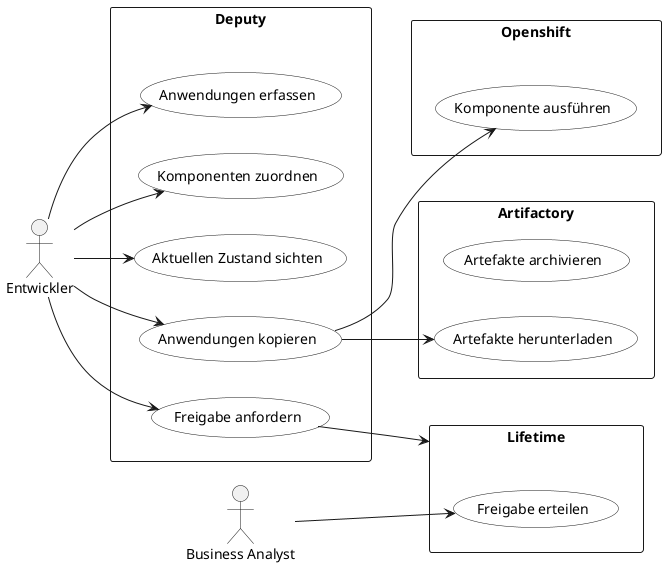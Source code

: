@startuml Anwendungsfälle

left to right direction

skinparam Shadowing false
skinparam Monochrome true

skinparam UsecaseBackgroundColor white
skinparam RectangleBackgroundColor white
skinparam RectangleFontStyle bold

actor "Entwickler" as dev
actor "Business Analyst" as ba

rectangle "Deputy" {
    usecase "Anwendungen erfassen" as create_app
    usecase "Komponenten zuordnen" as assign_component
    usecase "Aktuellen Zustand sichten" as review
    usecase "Anwendungen kopieren" as copy
    usecase "Freigabe anfordern" as request_signoff
}

rectangle "Openshift" {
    usecase "Komponente ausführen" as run_component
}

rectangle "Artifactory" {
    usecase "Artefakte archivieren" as archive_artifact
    usecase "Artefakte herunterladen" as load_artifact
}

rectangle "Lifetime" {
    usecase "Freigabe erteilen" as signoff
}

dev --> create_app
dev --> assign_component
dev --> review
dev --> copy
dev --> request_signoff

copy --> run_component
copy --> load_artifact

ba --> signoff

Deputy -[hidden]- Openshift
request_signoff --> Lifetime

@enduml